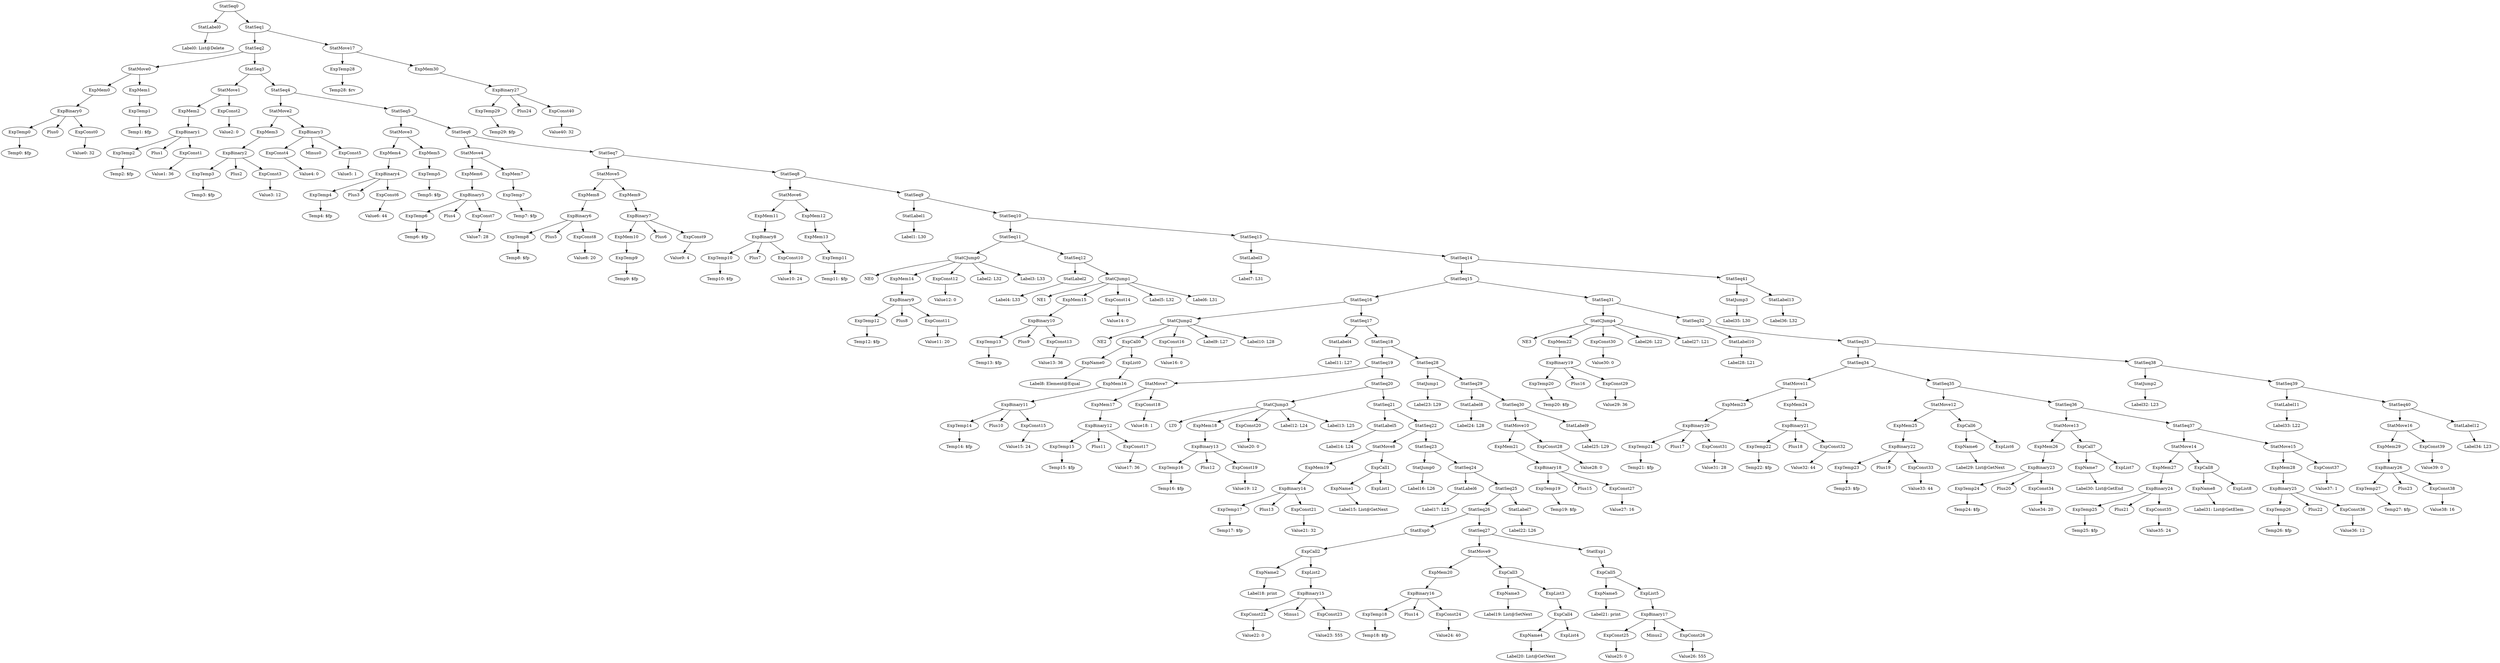 digraph {
	ordering = out;
	ExpMem30 -> ExpBinary27;
	ExpConst40 -> "Value40: 32";
	ExpTemp29 -> "Temp29: $fp";
	StatMove17 -> ExpTemp28;
	StatMove17 -> ExpMem30;
	StatJump3 -> "Label35: L30";
	StatSeq40 -> StatMove16;
	StatSeq40 -> StatLabel12;
	ExpConst39 -> "Value39: 0";
	ExpMem29 -> ExpBinary26;
	ExpConst38 -> "Value38: 16";
	ExpBinary26 -> ExpTemp27;
	ExpBinary26 -> Plus23;
	ExpBinary26 -> ExpConst38;
	ExpTemp27 -> "Temp27: $fp";
	StatSeq39 -> StatLabel11;
	StatSeq39 -> StatSeq40;
	StatLabel11 -> "Label33: L22";
	StatSeq38 -> StatJump2;
	StatSeq38 -> StatSeq39;
	StatJump2 -> "Label32: L23";
	ExpConst37 -> "Value37: 1";
	StatMove15 -> ExpMem28;
	StatMove15 -> ExpConst37;
	ExpTemp26 -> "Temp26: $fp";
	ExpCall8 -> ExpName8;
	ExpCall8 -> ExpList8;
	StatMove14 -> ExpMem27;
	StatMove14 -> ExpCall8;
	ExpMem27 -> ExpBinary24;
	ExpConst35 -> "Value35: 24";
	ExpTemp25 -> "Temp25: $fp";
	StatSeq16 -> StatCJump2;
	StatSeq16 -> StatSeq17;
	StatSeq7 -> StatMove5;
	StatSeq7 -> StatSeq8;
	ExpConst27 -> "Value27: 16";
	ExpConst19 -> "Value19: 12";
	StatMove12 -> ExpMem25;
	StatMove12 -> ExpCall6;
	ExpTemp15 -> "Temp15: $fp";
	StatSeq10 -> StatSeq11;
	StatSeq10 -> StatSeq13;
	StatMove13 -> ExpMem26;
	StatMove13 -> ExpCall7;
	ExpBinary10 -> ExpTemp13;
	ExpBinary10 -> Plus9;
	ExpBinary10 -> ExpConst13;
	ExpTemp13 -> "Temp13: $fp";
	ExpCall3 -> ExpName3;
	ExpCall3 -> ExpList3;
	ExpConst25 -> "Value25: 0";
	StatLabel2 -> "Label4: L33";
	StatMove5 -> ExpMem8;
	StatMove5 -> ExpMem9;
	ExpConst14 -> "Value14: 0";
	ExpConst9 -> "Value9: 4";
	ExpName0 -> "Label8: Element@Equal";
	ExpConst8 -> "Value8: 20";
	ExpTemp20 -> "Temp20: $fp";
	ExpConst11 -> "Value11: 20";
	StatCJump0 -> NE0;
	StatCJump0 -> ExpMem14;
	StatCJump0 -> ExpConst12;
	StatCJump0 -> "Label2: L32";
	StatCJump0 -> "Label3: L33";
	ExpCall0 -> ExpName0;
	ExpCall0 -> ExpList0;
	StatSeq9 -> StatLabel1;
	StatSeq9 -> StatSeq10;
	StatLabel1 -> "Label1: L30";
	ExpMem12 -> ExpMem13;
	StatSeq36 -> StatMove13;
	StatSeq36 -> StatSeq37;
	ExpMem11 -> ExpBinary8;
	StatMove11 -> ExpMem23;
	StatMove11 -> ExpMem24;
	ExpTemp10 -> "Temp10: $fp";
	ExpMem10 -> ExpTemp9;
	ExpConst30 -> "Value30: 0";
	ExpCall6 -> ExpName6;
	ExpCall6 -> ExpList6;
	ExpName5 -> "Label21: print";
	ExpBinary24 -> ExpTemp25;
	ExpBinary24 -> Plus21;
	ExpBinary24 -> ExpConst35;
	ExpBinary9 -> ExpTemp12;
	ExpBinary9 -> Plus8;
	ExpBinary9 -> ExpConst11;
	ExpCall4 -> ExpName4;
	ExpCall4 -> ExpList4;
	ExpBinary6 -> ExpTemp8;
	ExpBinary6 -> Plus5;
	ExpBinary6 -> ExpConst8;
	StatSeq13 -> StatLabel3;
	StatSeq13 -> StatSeq14;
	ExpConst3 -> "Value3: 12";
	ExpTemp17 -> "Temp17: $fp";
	ExpTemp23 -> "Temp23: $fp";
	StatSeq14 -> StatSeq15;
	StatSeq14 -> StatSeq41;
	StatCJump4 -> NE3;
	StatCJump4 -> ExpMem22;
	StatCJump4 -> ExpConst30;
	StatCJump4 -> "Label26: L22";
	StatCJump4 -> "Label27: L21";
	ExpMem13 -> ExpTemp11;
	ExpBinary27 -> ExpTemp29;
	ExpBinary27 -> Plus24;
	ExpBinary27 -> ExpConst40;
	StatMove1 -> ExpMem2;
	StatMove1 -> ExpConst2;
	StatSeq17 -> StatLabel4;
	StatSeq17 -> StatSeq18;
	ExpTemp19 -> "Temp19: $fp";
	StatSeq1 -> StatSeq2;
	StatSeq1 -> StatMove17;
	StatSeq30 -> StatMove10;
	StatSeq30 -> StatLabel9;
	ExpBinary22 -> ExpTemp23;
	ExpBinary22 -> Plus19;
	ExpBinary22 -> ExpConst33;
	StatLabel4 -> "Label11: L27";
	StatSeq23 -> StatJump0;
	StatSeq23 -> StatSeq24;
	ExpConst36 -> "Value36: 12";
	StatSeq5 -> StatMove3;
	StatSeq5 -> StatSeq6;
	ExpConst12 -> "Value12: 0";
	ExpTemp8 -> "Temp8: $fp";
	ExpMem15 -> ExpBinary10;
	ExpConst32 -> "Value32: 44";
	ExpConst1 -> "Value1: 36";
	ExpMem28 -> ExpBinary25;
	ExpName8 -> "Label31: List@GetElem";
	StatMove2 -> ExpMem3;
	StatMove2 -> ExpBinary3;
	ExpBinary13 -> ExpTemp16;
	ExpBinary13 -> Plus12;
	ExpBinary13 -> ExpConst19;
	StatMove16 -> ExpMem29;
	StatMove16 -> ExpConst39;
	ExpBinary23 -> ExpTemp24;
	ExpBinary23 -> Plus20;
	ExpBinary23 -> ExpConst34;
	StatLabel12 -> "Label34: L23";
	ExpBinary0 -> ExpTemp0;
	ExpBinary0 -> Plus0;
	ExpBinary0 -> ExpConst0;
	ExpBinary11 -> ExpTemp14;
	ExpBinary11 -> Plus10;
	ExpBinary11 -> ExpConst15;
	ExpBinary14 -> ExpTemp17;
	ExpBinary14 -> Plus13;
	ExpBinary14 -> ExpConst21;
	StatMove0 -> ExpMem0;
	StatMove0 -> ExpMem1;
	ExpTemp12 -> "Temp12: $fp";
	ExpTemp14 -> "Temp14: $fp";
	StatLabel6 -> "Label17: L25";
	StatJump1 -> "Label23: L29";
	ExpConst15 -> "Value15: 24";
	StatSeq3 -> StatMove1;
	StatSeq3 -> StatSeq4;
	ExpConst13 -> "Value13: 36";
	ExpMem7 -> ExpTemp7;
	ExpBinary3 -> ExpConst4;
	ExpBinary3 -> Minus0;
	ExpBinary3 -> ExpConst5;
	StatSeq8 -> StatMove6;
	StatSeq8 -> StatSeq9;
	ExpMem8 -> ExpBinary6;
	StatSeq6 -> StatMove4;
	StatSeq6 -> StatSeq7;
	ExpTemp11 -> "Temp11: $fp";
	ExpMem14 -> ExpBinary9;
	StatSeq31 -> StatCJump4;
	StatSeq31 -> StatSeq32;
	StatSeq0 -> StatLabel0;
	StatSeq0 -> StatSeq1;
	ExpConst23 -> "Value23: 555";
	ExpMem21 -> ExpBinary18;
	ExpTemp1 -> "Temp1: $fp";
	ExpBinary4 -> ExpTemp4;
	ExpBinary4 -> Plus3;
	ExpBinary4 -> ExpConst6;
	ExpTemp5 -> "Temp5: $fp";
	ExpBinary17 -> ExpConst25;
	ExpBinary17 -> Minus2;
	ExpBinary17 -> ExpConst26;
	ExpMem16 -> ExpBinary11;
	ExpBinary2 -> ExpTemp3;
	ExpBinary2 -> Plus2;
	ExpBinary2 -> ExpConst3;
	ExpMem3 -> ExpBinary2;
	ExpBinary1 -> ExpTemp2;
	ExpBinary1 -> Plus1;
	ExpBinary1 -> ExpConst1;
	ExpConst10 -> "Value10: 24";
	StatSeq4 -> StatMove2;
	StatSeq4 -> StatSeq5;
	ExpMem0 -> ExpBinary0;
	StatLabel13 -> "Label36: L32";
	StatSeq2 -> StatMove0;
	StatSeq2 -> StatSeq3;
	ExpMem1 -> ExpTemp1;
	ExpConst31 -> "Value31: 28";
	ExpMem9 -> ExpBinary7;
	ExpConst6 -> "Value6: 44";
	ExpTemp2 -> "Temp2: $fp";
	StatExp0 -> ExpCall2;
	ExpConst18 -> "Value18: 1";
	ExpConst26 -> "Value26: 555";
	StatSeq12 -> StatLabel2;
	StatSeq12 -> StatCJump1;
	ExpTemp4 -> "Temp4: $fp";
	StatLabel5 -> "Label14: L24";
	ExpTemp0 -> "Temp0: $fp";
	ExpConst0 -> "Value0: 32";
	StatLabel0 -> "Label0: List@Delete";
	ExpConst24 -> "Value24: 40";
	ExpBinary12 -> ExpTemp15;
	ExpBinary12 -> Plus11;
	ExpBinary12 -> ExpConst17;
	StatMove6 -> ExpMem11;
	StatMove6 -> ExpMem12;
	ExpBinary8 -> ExpTemp10;
	ExpBinary8 -> Plus7;
	ExpBinary8 -> ExpConst10;
	ExpConst5 -> "Value5: 1";
	StatSeq26 -> StatExp0;
	StatSeq26 -> StatSeq27;
	ExpMem2 -> ExpBinary1;
	StatSeq11 -> StatCJump0;
	StatSeq11 -> StatSeq12;
	ExpBinary7 -> ExpMem10;
	ExpBinary7 -> Plus6;
	ExpBinary7 -> ExpConst9;
	ExpBinary5 -> ExpTemp6;
	ExpBinary5 -> Plus4;
	ExpBinary5 -> ExpConst7;
	StatCJump2 -> NE2;
	StatCJump2 -> ExpCall0;
	StatCJump2 -> ExpConst16;
	StatCJump2 -> "Label9: L27";
	StatCJump2 -> "Label10: L28";
	ExpTemp16 -> "Temp16: $fp";
	ExpConst16 -> "Value16: 0";
	ExpMem6 -> ExpBinary5;
	ExpConst4 -> "Value4: 0";
	ExpConst17 -> "Value17: 36";
	ExpMem17 -> ExpBinary12;
	ExpTemp7 -> "Temp7: $fp";
	StatMove7 -> ExpMem17;
	StatMove7 -> ExpConst18;
	ExpMem18 -> ExpBinary13;
	StatSeq21 -> StatLabel5;
	StatSeq21 -> StatSeq22;
	StatLabel7 -> "Label22: L26";
	ExpName1 -> "Label15: List@GetNext";
	ExpMem24 -> ExpBinary21;
	ExpMem19 -> ExpBinary14;
	ExpCall1 -> ExpName1;
	ExpCall1 -> ExpList1;
	StatSeq19 -> StatMove7;
	StatSeq19 -> StatSeq20;
	StatSeq22 -> StatMove8;
	StatSeq22 -> StatSeq23;
	StatJump0 -> "Label16: L26";
	ExpName7 -> "Label30: List@GetEnd";
	StatSeq24 -> StatLabel6;
	StatSeq24 -> StatSeq25;
	ExpName2 -> "Label18: print";
	ExpConst2 -> "Value2: 0";
	ExpCall2 -> ExpName2;
	ExpCall2 -> ExpList2;
	StatSeq20 -> StatCJump3;
	StatSeq20 -> StatSeq21;
	ExpBinary15 -> ExpConst22;
	ExpBinary15 -> Minus1;
	ExpBinary15 -> ExpConst23;
	ExpList0 -> ExpMem16;
	ExpConst22 -> "Value22: 0";
	StatSeq34 -> StatMove11;
	StatSeq34 -> StatSeq35;
	ExpList2 -> ExpBinary15;
	ExpTemp22 -> "Temp22: $fp";
	ExpBinary16 -> ExpTemp18;
	ExpBinary16 -> Plus14;
	ExpBinary16 -> ExpConst24;
	ExpTemp18 -> "Temp18: $fp";
	ExpConst28 -> "Value28: 0";
	ExpMem20 -> ExpBinary16;
	StatMove4 -> ExpMem6;
	StatMove4 -> ExpMem7;
	StatMove9 -> ExpMem20;
	StatMove9 -> ExpCall3;
	ExpName3 -> "Label19: List@SetNext";
	ExpName4 -> "Label20: List@GetNext";
	ExpList3 -> ExpCall4;
	ExpTemp28 -> "Temp28: $rv";
	StatMove8 -> ExpMem19;
	StatMove8 -> ExpCall1;
	StatSeq32 -> StatLabel10;
	StatSeq32 -> StatSeq33;
	ExpBinary20 -> ExpTemp21;
	ExpBinary20 -> Plus17;
	ExpBinary20 -> ExpConst31;
	ExpTemp9 -> "Temp9: $fp";
	StatSeq27 -> StatMove9;
	StatSeq27 -> StatExp1;
	ExpCall5 -> ExpName5;
	ExpCall5 -> ExpList5;
	StatCJump3 -> LT0;
	StatCJump3 -> ExpMem18;
	StatCJump3 -> ExpConst20;
	StatCJump3 -> "Label12: L24";
	StatCJump3 -> "Label13: L25";
	ExpBinary21 -> ExpTemp22;
	ExpBinary21 -> Plus18;
	ExpBinary21 -> ExpConst32;
	StatExp1 -> ExpCall5;
	StatMove3 -> ExpMem4;
	StatMove3 -> ExpMem5;
	StatSeq25 -> StatSeq26;
	StatSeq25 -> StatLabel7;
	StatSeq41 -> StatJump3;
	StatSeq41 -> StatLabel13;
	StatLabel3 -> "Label7: L31";
	StatSeq18 -> StatSeq19;
	StatSeq18 -> StatSeq28;
	StatSeq28 -> StatJump1;
	StatSeq28 -> StatSeq29;
	ExpMem25 -> ExpBinary22;
	ExpMem26 -> ExpBinary23;
	ExpConst20 -> "Value20: 0";
	StatSeq29 -> StatLabel8;
	StatSeq29 -> StatSeq30;
	StatSeq37 -> StatMove14;
	StatSeq37 -> StatMove15;
	ExpTemp3 -> "Temp3: $fp";
	ExpTemp6 -> "Temp6: $fp";
	StatLabel8 -> "Label24: L28";
	ExpBinary18 -> ExpTemp19;
	ExpBinary18 -> Plus15;
	ExpBinary18 -> ExpConst27;
	ExpMem4 -> ExpBinary4;
	StatMove10 -> ExpMem21;
	StatMove10 -> ExpConst28;
	StatLabel9 -> "Label25: L29";
	StatSeq33 -> StatSeq34;
	StatSeq33 -> StatSeq38;
	StatSeq15 -> StatSeq16;
	StatSeq15 -> StatSeq31;
	ExpBinary19 -> ExpTemp20;
	ExpBinary19 -> Plus16;
	ExpBinary19 -> ExpConst29;
	ExpConst29 -> "Value29: 36";
	ExpList5 -> ExpBinary17;
	ExpTemp24 -> "Temp24: $fp";
	ExpMem5 -> ExpTemp5;
	ExpMem22 -> ExpBinary19;
	StatLabel10 -> "Label28: L21";
	ExpConst7 -> "Value7: 28";
	ExpTemp21 -> "Temp21: $fp";
	ExpBinary25 -> ExpTemp26;
	ExpBinary25 -> Plus22;
	ExpBinary25 -> ExpConst36;
	ExpMem23 -> ExpBinary20;
	ExpConst21 -> "Value21: 32";
	ExpConst33 -> "Value33: 44";
	ExpName6 -> "Label29: List@GetNext";
	StatSeq35 -> StatMove12;
	StatSeq35 -> StatSeq36;
	ExpCall7 -> ExpName7;
	ExpCall7 -> ExpList7;
	StatCJump1 -> NE1;
	StatCJump1 -> ExpMem15;
	StatCJump1 -> ExpConst14;
	StatCJump1 -> "Label5: L32";
	StatCJump1 -> "Label6: L31";
	ExpConst34 -> "Value34: 20";
}

